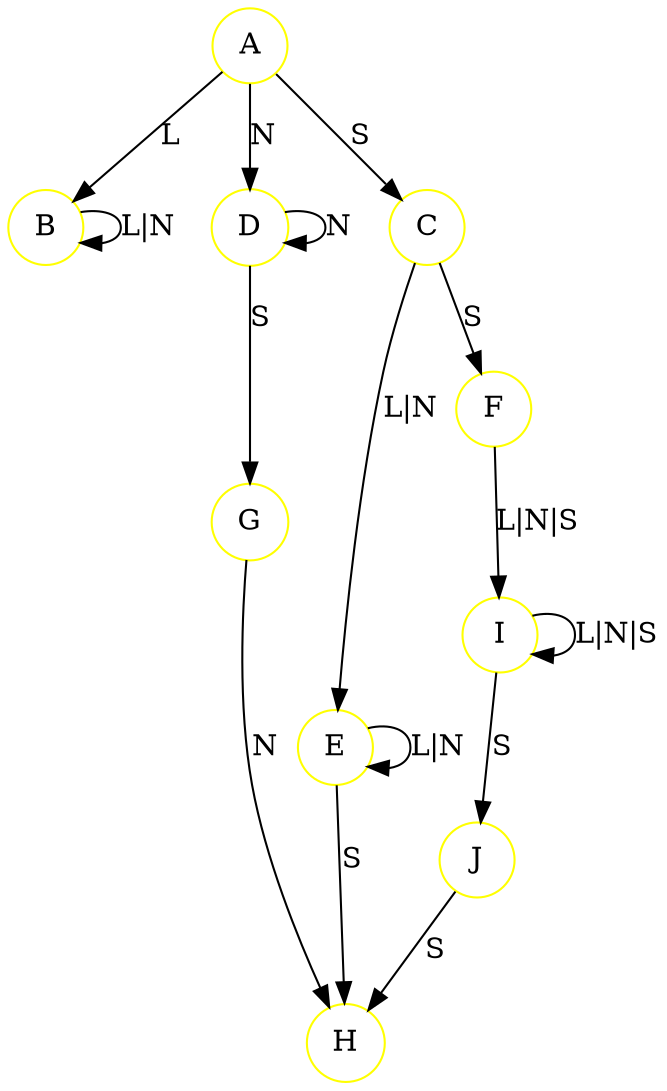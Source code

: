 digraph G {
node [shape=circle, color=yellow]
A
A -> B [label = L]
B -> B [label = "L|N"]
A -> D [label = N]
D -> D [label = N]
D -> G [label = S]
G -> H [label = N]
A -> C [label = S]
C -> E [label = "L|N"]
E -> E [label = "L|N"]
E -> H [label = S]
C -> F [label = S]
F -> I [label = "L|N|S"]
I -> I [label = "L|N|S"]
I -> J [label = S]
J -> H [label = S]
}